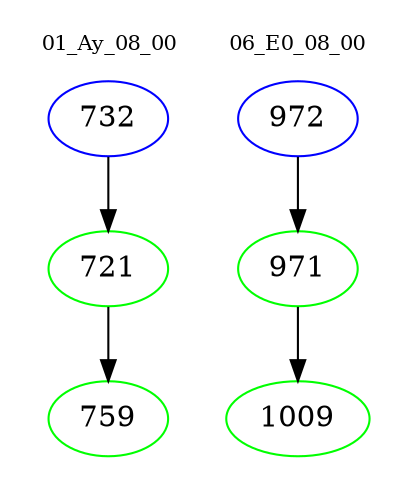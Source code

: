 digraph{
subgraph cluster_0 {
color = white
label = "01_Ay_08_00";
fontsize=10;
T0_732 [label="732", color="blue"]
T0_732 -> T0_721 [color="black"]
T0_721 [label="721", color="green"]
T0_721 -> T0_759 [color="black"]
T0_759 [label="759", color="green"]
}
subgraph cluster_1 {
color = white
label = "06_E0_08_00";
fontsize=10;
T1_972 [label="972", color="blue"]
T1_972 -> T1_971 [color="black"]
T1_971 [label="971", color="green"]
T1_971 -> T1_1009 [color="black"]
T1_1009 [label="1009", color="green"]
}
}
